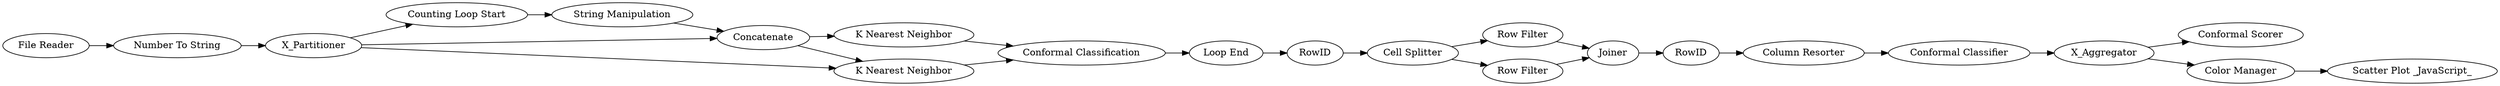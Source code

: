 digraph {
	"525033443300495941_83" [label="Conformal Classification"]
	"525033443300495941_96" [label="String Manipulation"]
	"525033443300495941_104" [label="Row Filter"]
	"525033443300495941_100" [label=Joiner]
	"525033443300495941_106" [label=RowID]
	"525033443300495941_95" [label="Counting Loop Start"]
	"525033443300495941_87" [label="Conformal Scorer"]
	"525033443300495941_109" [label="Color Manager"]
	"525033443300495941_97" [label=Concatenate]
	"525033443300495941_99" [label="Loop End"]
	"525033443300495941_48" [label="File Reader"]
	"525033443300495941_105" [label="Conformal Classifier"]
	"525033443300495941_94" [label="K Nearest Neighbor"]
	"525033443300495941_98" [label="K Nearest Neighbor"]
	"525033443300495941_102" [label="Cell Splitter"]
	"525033443300495941_107" [label="Column Resorter"]
	"525033443300495941_69" [label=X_Aggregator]
	"525033443300495941_103" [label="Row Filter"]
	"525033443300495941_101" [label=RowID]
	"525033443300495941_34" [label=X_Partitioner]
	"525033443300495941_57" [label="Number To String"]
	"525033443300495941_108" [label="Scatter Plot _JavaScript_"]
	"525033443300495941_109" -> "525033443300495941_108"
	"525033443300495941_99" -> "525033443300495941_101"
	"525033443300495941_94" -> "525033443300495941_83"
	"525033443300495941_100" -> "525033443300495941_106"
	"525033443300495941_97" -> "525033443300495941_98"
	"525033443300495941_48" -> "525033443300495941_57"
	"525033443300495941_104" -> "525033443300495941_100"
	"525033443300495941_34" -> "525033443300495941_95"
	"525033443300495941_69" -> "525033443300495941_87"
	"525033443300495941_34" -> "525033443300495941_94"
	"525033443300495941_97" -> "525033443300495941_94"
	"525033443300495941_101" -> "525033443300495941_102"
	"525033443300495941_106" -> "525033443300495941_107"
	"525033443300495941_102" -> "525033443300495941_103"
	"525033443300495941_83" -> "525033443300495941_99"
	"525033443300495941_95" -> "525033443300495941_96"
	"525033443300495941_107" -> "525033443300495941_105"
	"525033443300495941_69" -> "525033443300495941_109"
	"525033443300495941_34" -> "525033443300495941_97"
	"525033443300495941_57" -> "525033443300495941_34"
	"525033443300495941_105" -> "525033443300495941_69"
	"525033443300495941_102" -> "525033443300495941_104"
	"525033443300495941_103" -> "525033443300495941_100"
	"525033443300495941_98" -> "525033443300495941_83"
	"525033443300495941_96" -> "525033443300495941_97"
	rankdir=LR
}
